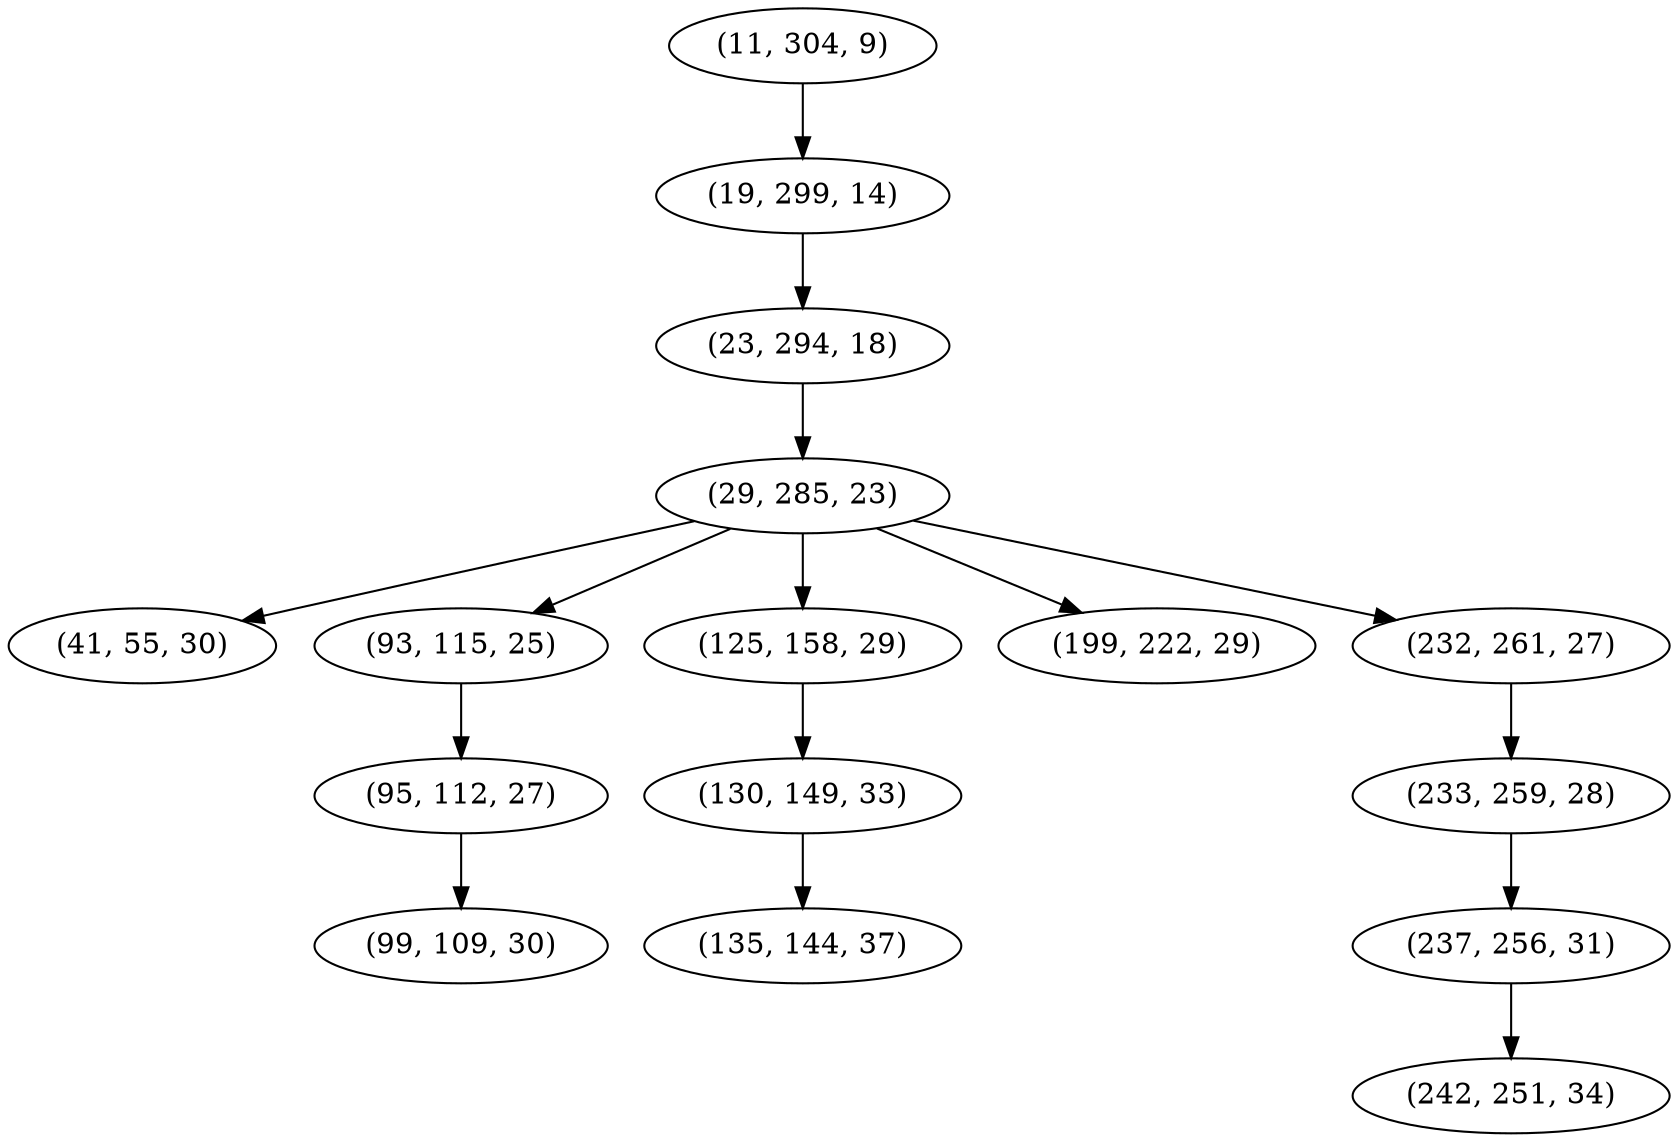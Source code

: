 digraph tree {
    "(11, 304, 9)";
    "(19, 299, 14)";
    "(23, 294, 18)";
    "(29, 285, 23)";
    "(41, 55, 30)";
    "(93, 115, 25)";
    "(95, 112, 27)";
    "(99, 109, 30)";
    "(125, 158, 29)";
    "(130, 149, 33)";
    "(135, 144, 37)";
    "(199, 222, 29)";
    "(232, 261, 27)";
    "(233, 259, 28)";
    "(237, 256, 31)";
    "(242, 251, 34)";
    "(11, 304, 9)" -> "(19, 299, 14)";
    "(19, 299, 14)" -> "(23, 294, 18)";
    "(23, 294, 18)" -> "(29, 285, 23)";
    "(29, 285, 23)" -> "(41, 55, 30)";
    "(29, 285, 23)" -> "(93, 115, 25)";
    "(29, 285, 23)" -> "(125, 158, 29)";
    "(29, 285, 23)" -> "(199, 222, 29)";
    "(29, 285, 23)" -> "(232, 261, 27)";
    "(93, 115, 25)" -> "(95, 112, 27)";
    "(95, 112, 27)" -> "(99, 109, 30)";
    "(125, 158, 29)" -> "(130, 149, 33)";
    "(130, 149, 33)" -> "(135, 144, 37)";
    "(232, 261, 27)" -> "(233, 259, 28)";
    "(233, 259, 28)" -> "(237, 256, 31)";
    "(237, 256, 31)" -> "(242, 251, 34)";
}
